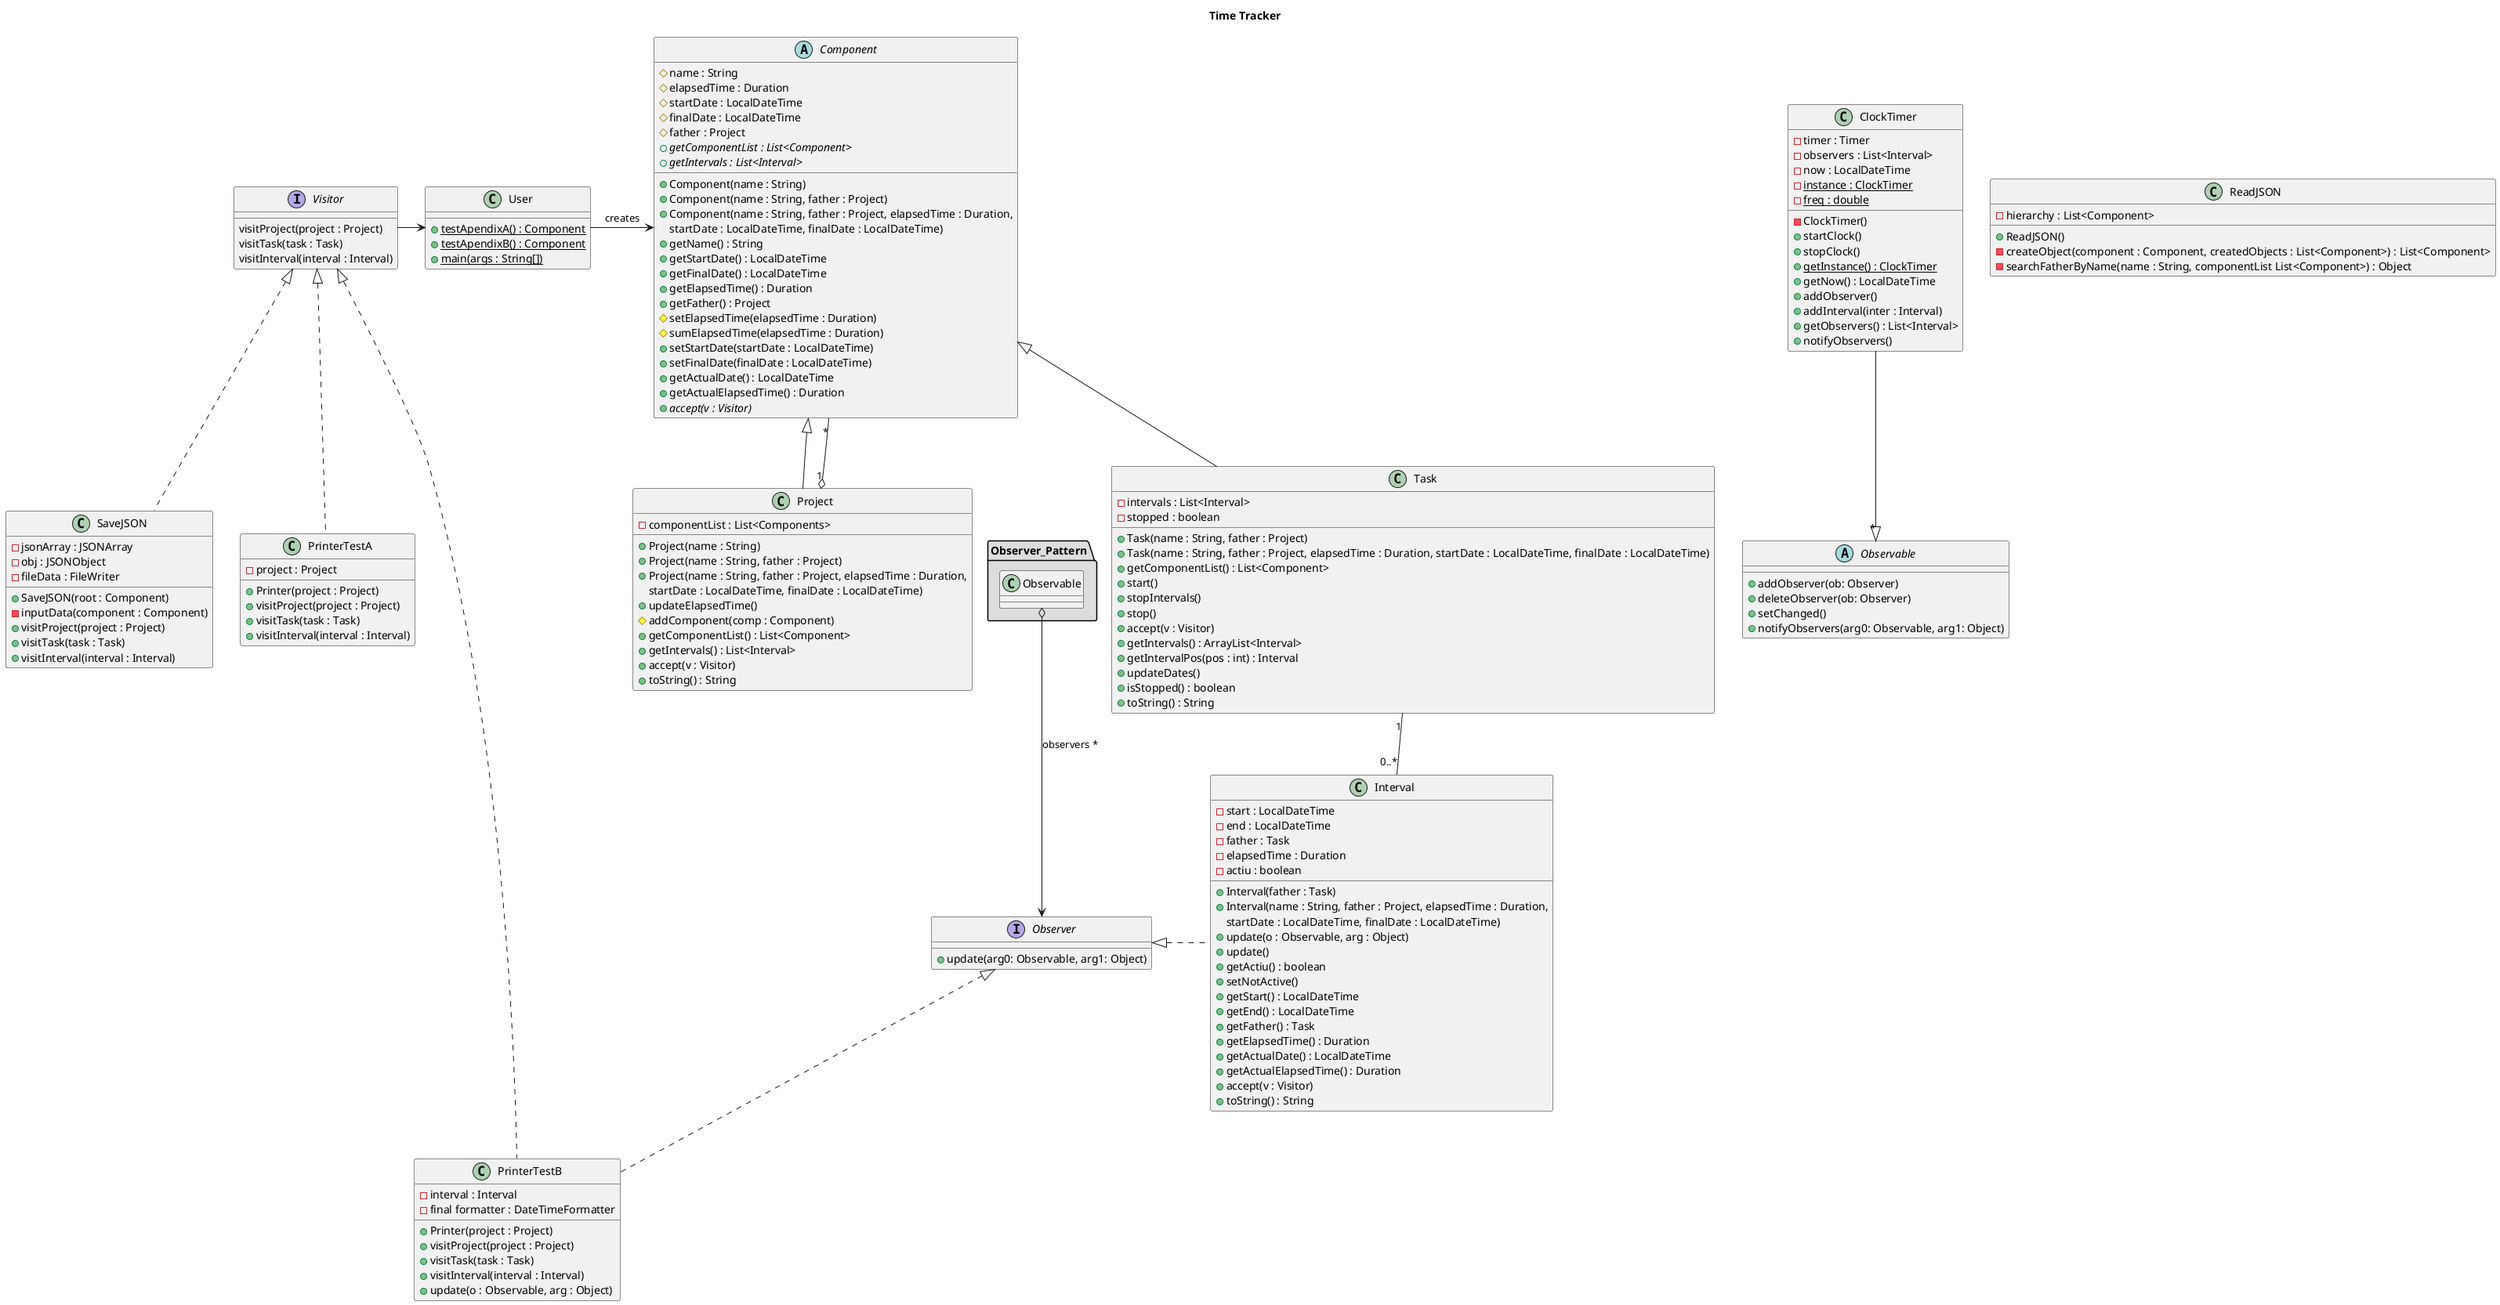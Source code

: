 @startuml
skinparam classAttributeIconSize 12

title "Time Tracker"

class User{
+{static} testApendixA() : Component
+{static} testApendixB() : Component
+{static} main(args : String[])
}

interface Visitor {
visitProject(project : Project)
visitTask(task : Task)
visitInterval(interval : Interval)
}

class PrinterTestA implements Visitor{
- project : Project
+ Printer(project : Project)
+ visitProject(project : Project)
+ visitTask(task : Task)
+ visitInterval(interval : Interval)
}

class PrinterTestB implements Visitor, Observer{
- interval : Interval
- final formatter : DateTimeFormatter
+ Printer(project : Project)
+ visitProject(project : Project)
+ visitTask(task : Task)
+ visitInterval(interval : Interval)
+ update(o : Observable, arg : Object)
}

class SaveJSON implements Visitor{
- jsonArray : JSONArray
- obj : JSONObject
- fileData : FileWriter
+ SaveJSON(root : Component)
- inputData(component : Component)
+ visitProject(project : Project)
+ visitTask(task : Task)
+ visitInterval(interval : Interval)
}

class Task extends Component{
- intervals : List<Interval>
- stopped : boolean
+ Task(name : String, father : Project)
+ Task(name : String, father : Project, elapsedTime : Duration, startDate : LocalDateTime, finalDate : LocalDateTime)
+ getComponentList() : List<Component>
+ start()
+ stopIntervals()
+ stop()
+ accept(v : Visitor)
+ getIntervals() : ArrayList<Interval>
+ getIntervalPos(pos : int) : Interval
+ updateDates()
+ isStopped() : boolean
+ toString() : String
}

class Project extends Component {
- componentList : List<Components>
+ Project(name : String)
+ Project(name : String, father : Project)
+ Project(name : String, father : Project, elapsedTime : Duration,
        startDate : LocalDateTime, finalDate : LocalDateTime)
+ updateElapsedTime()
# addComponent(comp : Component)
+ getComponentList() : List<Component>
+ getIntervals() : List<Interval>
+ accept(v : Visitor)
+ toString() : String
}

package "Observer_Pattern" #DDDDDD{
    Observable o--> Observer : observers *
}

abstract class Observable{
+addObserver(ob: Observer)
+deleteObserver(ob: Observer)
+setChanged()
+notifyObservers(arg0: Observable, arg1: Object)
}

interface Observer{
+update(arg0: Observable, arg1: Object)
}

class ClockTimer{
- timer : Timer
- observers : List<Interval>
- now : LocalDateTime
- {static} instance : ClockTimer
- {static} freq : double
- ClockTimer()
+ startClock()
+ stopClock()
+ {static} getInstance() : ClockTimer
+ getNow() : LocalDateTime
+ addObserver()
+ addInterval(inter : Interval)
+ getObservers() : List<Interval>
+ notifyObservers()
}

abstract class Component{
# name : String
# elapsedTime : Duration
# startDate : LocalDateTime
# finalDate : LocalDateTime
# father : Project
+ Component(name : String)
+ Component(name : String, father : Project)
+ Component(name : String, father : Project, elapsedTime : Duration,
        startDate : LocalDateTime, finalDate : LocalDateTime)
+ {abstract} getComponentList : List<Component>
+ {abstract} getIntervals : List<Interval>
+ getName() : String
+ getStartDate() : LocalDateTime
+ getFinalDate() : LocalDateTime
+ getElapsedTime() : Duration
+ getFather() : Project
# setElapsedTime(elapsedTime : Duration)
# sumElapsedTime(elapsedTime : Duration)
+ setStartDate(startDate : LocalDateTime)
+ setFinalDate(finalDate : LocalDateTime)
+ getActualDate() : LocalDateTime
+ getActualElapsedTime() : Duration
+ {abstract} accept(v : Visitor)
}

class Interval {
- start : LocalDateTime
- end : LocalDateTime
- father : Task
- elapsedTime : Duration
- actiu : boolean
+ Interval(father : Task)
+ Interval(name : String, father : Project, elapsedTime : Duration,
        startDate : LocalDateTime, finalDate : LocalDateTime)
+ update(o : Observable, arg : Object)
+ update()
+ getActiu() : boolean
+ setNotActive()
+ getStart() : LocalDateTime
+ getEnd() : LocalDateTime
+ getFather() : Task
+ getElapsedTime() : Duration
+ getActualDate() : LocalDateTime
+ getActualElapsedTime() : Duration
+ accept(v : Visitor)
+ toString() : String
}

class ReadJSON {
- hierarchy : List<Component>
+ ReadJSON()
- createObject(component : Component, createdObjects : List<Component>) : List<Component>
- searchFatherByName(name : String, componentList List<Component>) : Object
}

User -right-> Component : creates
'Project "1"-left-"0..*" Project
Project "1" o-- "*" Component
Visitor -right-> User
Task "1"--"0..*" Interval
Interval .left.|> Observer
ClockTimer --|> "*" Observable

@enduml